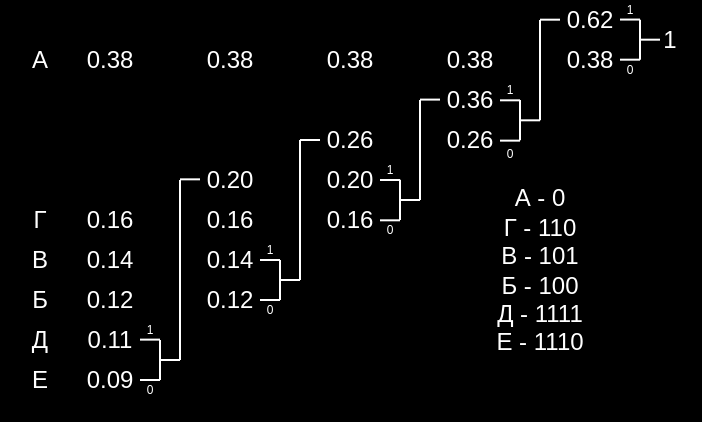 <mxfile version="22.1.21" type="github">
  <diagram name="Страница — 1" id="UMc9s0K7rTMZQ858Gk6u">
    <mxGraphModel dx="404" dy="210" grid="0" gridSize="10" guides="1" tooltips="1" connect="1" arrows="1" fold="1" page="1" pageScale="1" pageWidth="4000" pageHeight="4000" background="#000000" math="0" shadow="0">
      <root>
        <mxCell id="0" />
        <mxCell id="1" parent="0" />
        <mxCell id="ulfFPQIWl4YOHW4_dTjG-2" value="А" style="text;html=1;strokeColor=none;fillColor=none;align=center;verticalAlign=middle;whiteSpace=wrap;rounded=0;fontColor=#FFFFFF;" vertex="1" parent="1">
          <mxGeometry x="40" y="10" width="40" height="40" as="geometry" />
        </mxCell>
        <mxCell id="ulfFPQIWl4YOHW4_dTjG-3" value="Г" style="text;html=1;strokeColor=none;fillColor=none;align=center;verticalAlign=middle;whiteSpace=wrap;rounded=0;fontColor=#FFFFFF;" vertex="1" parent="1">
          <mxGeometry x="40" y="90" width="40" height="40" as="geometry" />
        </mxCell>
        <mxCell id="ulfFPQIWl4YOHW4_dTjG-4" value="В" style="text;html=1;strokeColor=none;fillColor=none;align=center;verticalAlign=middle;whiteSpace=wrap;rounded=0;fontColor=#FFFFFF;" vertex="1" parent="1">
          <mxGeometry x="40" y="110" width="40" height="40" as="geometry" />
        </mxCell>
        <mxCell id="ulfFPQIWl4YOHW4_dTjG-5" value="Б" style="text;html=1;strokeColor=none;fillColor=none;align=center;verticalAlign=middle;whiteSpace=wrap;rounded=0;fontColor=#FFFFFF;" vertex="1" parent="1">
          <mxGeometry x="40" y="130" width="40" height="40" as="geometry" />
        </mxCell>
        <mxCell id="ulfFPQIWl4YOHW4_dTjG-6" value="Д" style="text;html=1;strokeColor=none;fillColor=none;align=center;verticalAlign=middle;whiteSpace=wrap;rounded=0;fontColor=#FFFFFF;" vertex="1" parent="1">
          <mxGeometry x="40" y="150" width="40" height="40" as="geometry" />
        </mxCell>
        <mxCell id="ulfFPQIWl4YOHW4_dTjG-7" value="Е" style="text;html=1;strokeColor=none;fillColor=none;align=center;verticalAlign=middle;whiteSpace=wrap;rounded=0;fontColor=#FFFFFF;" vertex="1" parent="1">
          <mxGeometry x="40" y="170" width="40" height="40" as="geometry" />
        </mxCell>
        <mxCell id="ulfFPQIWl4YOHW4_dTjG-8" value="0.38" style="text;html=1;strokeColor=none;fillColor=none;align=center;verticalAlign=middle;whiteSpace=wrap;rounded=0;fontColor=#FFFFFF;" vertex="1" parent="1">
          <mxGeometry x="80" y="10" width="30" height="40" as="geometry" />
        </mxCell>
        <mxCell id="ulfFPQIWl4YOHW4_dTjG-9" value="0.16" style="text;html=1;strokeColor=none;fillColor=none;align=center;verticalAlign=middle;whiteSpace=wrap;rounded=0;fontColor=#FFFFFF;" vertex="1" parent="1">
          <mxGeometry x="80" y="90" width="30" height="40" as="geometry" />
        </mxCell>
        <mxCell id="ulfFPQIWl4YOHW4_dTjG-10" value="0.14" style="text;html=1;strokeColor=none;fillColor=none;align=center;verticalAlign=middle;whiteSpace=wrap;rounded=0;fontColor=#FFFFFF;" vertex="1" parent="1">
          <mxGeometry x="80" y="110" width="30" height="40" as="geometry" />
        </mxCell>
        <mxCell id="ulfFPQIWl4YOHW4_dTjG-11" value="0.12" style="text;html=1;strokeColor=none;fillColor=none;align=center;verticalAlign=middle;whiteSpace=wrap;rounded=0;fontColor=#FFFFFF;" vertex="1" parent="1">
          <mxGeometry x="80" y="130" width="30" height="40" as="geometry" />
        </mxCell>
        <mxCell id="ulfFPQIWl4YOHW4_dTjG-12" value="0.11" style="text;html=1;strokeColor=none;fillColor=none;align=center;verticalAlign=middle;whiteSpace=wrap;rounded=0;fontColor=#FFFFFF;" vertex="1" parent="1">
          <mxGeometry x="80" y="150" width="30" height="40" as="geometry" />
        </mxCell>
        <mxCell id="ulfFPQIWl4YOHW4_dTjG-13" value="0.09" style="text;html=1;strokeColor=none;fillColor=none;align=center;verticalAlign=middle;whiteSpace=wrap;rounded=0;fontColor=#FFFFFF;" vertex="1" parent="1">
          <mxGeometry x="80" y="170" width="30" height="40" as="geometry" />
        </mxCell>
        <mxCell id="ulfFPQIWl4YOHW4_dTjG-14" value="" style="endArrow=none;html=1;rounded=0;fontColor=#FFFFFF;strokeColor=#FFFFFF;" edge="1" parent="1">
          <mxGeometry width="50" height="50" relative="1" as="geometry">
            <mxPoint x="120" y="190" as="sourcePoint" />
            <mxPoint x="120" y="170" as="targetPoint" />
          </mxGeometry>
        </mxCell>
        <mxCell id="ulfFPQIWl4YOHW4_dTjG-15" value="" style="endArrow=none;html=1;rounded=0;fontColor=#FFFFFF;strokeColor=#FFFFFF;" edge="1" parent="1">
          <mxGeometry width="50" height="50" relative="1" as="geometry">
            <mxPoint x="110" y="169.81" as="sourcePoint" />
            <mxPoint x="120" y="169.81" as="targetPoint" />
          </mxGeometry>
        </mxCell>
        <mxCell id="ulfFPQIWl4YOHW4_dTjG-16" value="" style="endArrow=none;html=1;rounded=0;fontColor=#FFFFFF;strokeColor=#FFFFFF;" edge="1" parent="1">
          <mxGeometry width="50" height="50" relative="1" as="geometry">
            <mxPoint x="110" y="190" as="sourcePoint" />
            <mxPoint x="120" y="190" as="targetPoint" />
          </mxGeometry>
        </mxCell>
        <mxCell id="ulfFPQIWl4YOHW4_dTjG-17" value="" style="endArrow=none;html=1;rounded=0;fontColor=#FFFFFF;strokeColor=#FFFFFF;" edge="1" parent="1">
          <mxGeometry width="50" height="50" relative="1" as="geometry">
            <mxPoint x="120" y="180" as="sourcePoint" />
            <mxPoint x="130" y="180" as="targetPoint" />
          </mxGeometry>
        </mxCell>
        <mxCell id="ulfFPQIWl4YOHW4_dTjG-18" value="" style="endArrow=none;html=1;rounded=0;fontColor=#FFFFFF;strokeColor=#FFFFFF;" edge="1" parent="1">
          <mxGeometry width="50" height="50" relative="1" as="geometry">
            <mxPoint x="130" y="180" as="sourcePoint" />
            <mxPoint x="130" y="90" as="targetPoint" />
          </mxGeometry>
        </mxCell>
        <mxCell id="ulfFPQIWl4YOHW4_dTjG-19" value="" style="endArrow=none;html=1;rounded=0;fontColor=#FFFFFF;strokeColor=#FFFFFF;" edge="1" parent="1">
          <mxGeometry width="50" height="50" relative="1" as="geometry">
            <mxPoint x="130" y="89.67" as="sourcePoint" />
            <mxPoint x="140" y="89.67" as="targetPoint" />
          </mxGeometry>
        </mxCell>
        <mxCell id="ulfFPQIWl4YOHW4_dTjG-20" value="0.20" style="text;html=1;strokeColor=none;fillColor=none;align=center;verticalAlign=middle;whiteSpace=wrap;rounded=0;fontColor=#FFFFFF;" vertex="1" parent="1">
          <mxGeometry x="140" y="80" width="30" height="20" as="geometry" />
        </mxCell>
        <mxCell id="ulfFPQIWl4YOHW4_dTjG-21" value="0.38" style="text;html=1;strokeColor=none;fillColor=none;align=center;verticalAlign=middle;whiteSpace=wrap;rounded=0;fontColor=#FFFFFF;" vertex="1" parent="1">
          <mxGeometry x="140" y="20" width="30" height="20" as="geometry" />
        </mxCell>
        <mxCell id="ulfFPQIWl4YOHW4_dTjG-22" value="0.16" style="text;html=1;strokeColor=none;fillColor=none;align=center;verticalAlign=middle;whiteSpace=wrap;rounded=0;fontColor=#FFFFFF;" vertex="1" parent="1">
          <mxGeometry x="140" y="100" width="30" height="20" as="geometry" />
        </mxCell>
        <mxCell id="ulfFPQIWl4YOHW4_dTjG-23" value="0.14" style="text;html=1;strokeColor=none;fillColor=none;align=center;verticalAlign=middle;whiteSpace=wrap;rounded=0;fontColor=#FFFFFF;" vertex="1" parent="1">
          <mxGeometry x="140" y="120" width="30" height="20" as="geometry" />
        </mxCell>
        <mxCell id="ulfFPQIWl4YOHW4_dTjG-24" value="0.12" style="text;html=1;strokeColor=none;fillColor=none;align=center;verticalAlign=middle;whiteSpace=wrap;rounded=0;fontColor=#FFFFFF;" vertex="1" parent="1">
          <mxGeometry x="140" y="140" width="30" height="20" as="geometry" />
        </mxCell>
        <mxCell id="ulfFPQIWl4YOHW4_dTjG-25" value="" style="endArrow=none;html=1;rounded=0;fontColor=#FFFFFF;strokeColor=#FFFFFF;" edge="1" parent="1">
          <mxGeometry width="50" height="50" relative="1" as="geometry">
            <mxPoint x="180" y="150" as="sourcePoint" />
            <mxPoint x="180" y="130" as="targetPoint" />
          </mxGeometry>
        </mxCell>
        <mxCell id="ulfFPQIWl4YOHW4_dTjG-26" value="" style="endArrow=none;html=1;rounded=0;fontColor=#FFFFFF;strokeColor=#FFFFFF;" edge="1" parent="1">
          <mxGeometry width="50" height="50" relative="1" as="geometry">
            <mxPoint x="170" y="130" as="sourcePoint" />
            <mxPoint x="180" y="130" as="targetPoint" />
          </mxGeometry>
        </mxCell>
        <mxCell id="ulfFPQIWl4YOHW4_dTjG-27" value="" style="endArrow=none;html=1;rounded=0;fontColor=#FFFFFF;strokeColor=#FFFFFF;" edge="1" parent="1">
          <mxGeometry width="50" height="50" relative="1" as="geometry">
            <mxPoint x="170" y="150" as="sourcePoint" />
            <mxPoint x="180" y="150" as="targetPoint" />
          </mxGeometry>
        </mxCell>
        <mxCell id="ulfFPQIWl4YOHW4_dTjG-28" value="" style="endArrow=none;html=1;rounded=0;fontColor=#FFFFFF;strokeColor=#FFFFFF;" edge="1" parent="1">
          <mxGeometry width="50" height="50" relative="1" as="geometry">
            <mxPoint x="180" y="140" as="sourcePoint" />
            <mxPoint x="190" y="140" as="targetPoint" />
          </mxGeometry>
        </mxCell>
        <mxCell id="ulfFPQIWl4YOHW4_dTjG-29" value="" style="endArrow=none;html=1;rounded=0;fontColor=#FFFFFF;strokeColor=#FFFFFF;" edge="1" parent="1">
          <mxGeometry width="50" height="50" relative="1" as="geometry">
            <mxPoint x="190" y="140" as="sourcePoint" />
            <mxPoint x="190" y="70" as="targetPoint" />
          </mxGeometry>
        </mxCell>
        <mxCell id="ulfFPQIWl4YOHW4_dTjG-30" value="0.16" style="text;html=1;strokeColor=none;fillColor=none;align=center;verticalAlign=middle;whiteSpace=wrap;rounded=0;fontColor=#FFFFFF;" vertex="1" parent="1">
          <mxGeometry x="200" y="100" width="30" height="20" as="geometry" />
        </mxCell>
        <mxCell id="ulfFPQIWl4YOHW4_dTjG-31" value="" style="endArrow=none;html=1;rounded=0;fontColor=#FFFFFF;strokeColor=#FFFFFF;" edge="1" parent="1">
          <mxGeometry width="50" height="50" relative="1" as="geometry">
            <mxPoint x="190" y="70" as="sourcePoint" />
            <mxPoint x="200" y="70" as="targetPoint" />
          </mxGeometry>
        </mxCell>
        <mxCell id="ulfFPQIWl4YOHW4_dTjG-32" value="0.20" style="text;html=1;strokeColor=none;fillColor=none;align=center;verticalAlign=middle;whiteSpace=wrap;rounded=0;fontColor=#FFFFFF;" vertex="1" parent="1">
          <mxGeometry x="200" y="80" width="30" height="20" as="geometry" />
        </mxCell>
        <mxCell id="ulfFPQIWl4YOHW4_dTjG-33" value="0.26" style="text;html=1;strokeColor=none;fillColor=none;align=center;verticalAlign=middle;whiteSpace=wrap;rounded=0;fontColor=#FFFFFF;" vertex="1" parent="1">
          <mxGeometry x="200" y="60" width="30" height="20" as="geometry" />
        </mxCell>
        <mxCell id="ulfFPQIWl4YOHW4_dTjG-34" value="0.38" style="text;html=1;strokeColor=none;fillColor=none;align=center;verticalAlign=middle;whiteSpace=wrap;rounded=0;fontColor=#FFFFFF;" vertex="1" parent="1">
          <mxGeometry x="200" y="20" width="30" height="20" as="geometry" />
        </mxCell>
        <mxCell id="ulfFPQIWl4YOHW4_dTjG-35" value="0.38" style="text;html=1;strokeColor=none;fillColor=none;align=center;verticalAlign=middle;whiteSpace=wrap;rounded=0;fontColor=#FFFFFF;" vertex="1" parent="1">
          <mxGeometry x="260" y="20" width="30" height="20" as="geometry" />
        </mxCell>
        <mxCell id="ulfFPQIWl4YOHW4_dTjG-36" value="" style="endArrow=none;html=1;rounded=0;fontColor=#FFFFFF;strokeColor=#FFFFFF;" edge="1" parent="1">
          <mxGeometry width="50" height="50" relative="1" as="geometry">
            <mxPoint x="240" y="110" as="sourcePoint" />
            <mxPoint x="240" y="89.9" as="targetPoint" />
          </mxGeometry>
        </mxCell>
        <mxCell id="ulfFPQIWl4YOHW4_dTjG-37" value="" style="endArrow=none;html=1;rounded=0;fontColor=#FFFFFF;strokeColor=#FFFFFF;" edge="1" parent="1">
          <mxGeometry width="50" height="50" relative="1" as="geometry">
            <mxPoint x="290" y="50.16" as="sourcePoint" />
            <mxPoint x="300" y="50.16" as="targetPoint" />
          </mxGeometry>
        </mxCell>
        <mxCell id="ulfFPQIWl4YOHW4_dTjG-38" value="" style="endArrow=none;html=1;rounded=0;fontColor=#FFFFFF;strokeColor=#FFFFFF;" edge="1" parent="1">
          <mxGeometry width="50" height="50" relative="1" as="geometry">
            <mxPoint x="290" y="70.32" as="sourcePoint" />
            <mxPoint x="300" y="70.32" as="targetPoint" />
          </mxGeometry>
        </mxCell>
        <mxCell id="ulfFPQIWl4YOHW4_dTjG-39" value="" style="endArrow=none;html=1;rounded=0;fontColor=#FFFFFF;strokeColor=#FFFFFF;" edge="1" parent="1">
          <mxGeometry width="50" height="50" relative="1" as="geometry">
            <mxPoint x="240" y="100" as="sourcePoint" />
            <mxPoint x="250" y="100" as="targetPoint" />
          </mxGeometry>
        </mxCell>
        <mxCell id="ulfFPQIWl4YOHW4_dTjG-40" value="" style="endArrow=none;html=1;rounded=0;fontColor=#FFFFFF;strokeColor=#FFFFFF;" edge="1" parent="1">
          <mxGeometry width="50" height="50" relative="1" as="geometry">
            <mxPoint x="250" y="100" as="sourcePoint" />
            <mxPoint x="250" y="50" as="targetPoint" />
          </mxGeometry>
        </mxCell>
        <mxCell id="ulfFPQIWl4YOHW4_dTjG-41" value="0.36" style="text;html=1;strokeColor=none;fillColor=none;align=center;verticalAlign=middle;whiteSpace=wrap;rounded=0;fontColor=#FFFFFF;" vertex="1" parent="1">
          <mxGeometry x="260" y="40" width="30" height="20" as="geometry" />
        </mxCell>
        <mxCell id="ulfFPQIWl4YOHW4_dTjG-42" value="" style="endArrow=none;html=1;rounded=0;fontColor=#FFFFFF;strokeColor=#FFFFFF;" edge="1" parent="1">
          <mxGeometry width="50" height="50" relative="1" as="geometry">
            <mxPoint x="250" y="49.8" as="sourcePoint" />
            <mxPoint x="260" y="49.8" as="targetPoint" />
          </mxGeometry>
        </mxCell>
        <mxCell id="ulfFPQIWl4YOHW4_dTjG-43" value="0.26" style="text;html=1;strokeColor=none;fillColor=none;align=center;verticalAlign=middle;whiteSpace=wrap;rounded=0;fontColor=#FFFFFF;" vertex="1" parent="1">
          <mxGeometry x="260" y="60" width="30" height="20" as="geometry" />
        </mxCell>
        <mxCell id="ulfFPQIWl4YOHW4_dTjG-44" value="" style="endArrow=none;html=1;rounded=0;fontColor=#FFFFFF;strokeColor=#FFFFFF;" edge="1" parent="1">
          <mxGeometry width="50" height="50" relative="1" as="geometry">
            <mxPoint x="300" y="70.16" as="sourcePoint" />
            <mxPoint x="300" y="50.06" as="targetPoint" />
          </mxGeometry>
        </mxCell>
        <mxCell id="ulfFPQIWl4YOHW4_dTjG-45" value="" style="endArrow=none;html=1;rounded=0;fontColor=#FFFFFF;strokeColor=#FFFFFF;" edge="1" parent="1">
          <mxGeometry width="50" height="50" relative="1" as="geometry">
            <mxPoint x="300" y="60.16" as="sourcePoint" />
            <mxPoint x="310" y="60.16" as="targetPoint" />
          </mxGeometry>
        </mxCell>
        <mxCell id="ulfFPQIWl4YOHW4_dTjG-46" value="" style="endArrow=none;html=1;rounded=0;fontColor=#FFFFFF;strokeColor=#FFFFFF;" edge="1" parent="1">
          <mxGeometry width="50" height="50" relative="1" as="geometry">
            <mxPoint x="310" y="60.16" as="sourcePoint" />
            <mxPoint x="310" y="10" as="targetPoint" />
          </mxGeometry>
        </mxCell>
        <mxCell id="ulfFPQIWl4YOHW4_dTjG-47" value="" style="endArrow=none;html=1;rounded=0;fontColor=#FFFFFF;strokeColor=#FFFFFF;" edge="1" parent="1">
          <mxGeometry width="50" height="50" relative="1" as="geometry">
            <mxPoint x="310" y="9.84" as="sourcePoint" />
            <mxPoint x="320" y="9.84" as="targetPoint" />
          </mxGeometry>
        </mxCell>
        <mxCell id="ulfFPQIWl4YOHW4_dTjG-48" value="0.62" style="text;html=1;strokeColor=none;fillColor=none;align=center;verticalAlign=middle;whiteSpace=wrap;rounded=0;fontColor=#FFFFFF;" vertex="1" parent="1">
          <mxGeometry x="320" width="30" height="20" as="geometry" />
        </mxCell>
        <mxCell id="ulfFPQIWl4YOHW4_dTjG-50" value="0.38" style="text;html=1;strokeColor=none;fillColor=none;align=center;verticalAlign=middle;whiteSpace=wrap;rounded=0;fontColor=#FFFFFF;" vertex="1" parent="1">
          <mxGeometry x="320" y="20" width="30" height="20" as="geometry" />
        </mxCell>
        <mxCell id="ulfFPQIWl4YOHW4_dTjG-51" value="" style="endArrow=none;html=1;rounded=0;fontColor=#FFFFFF;strokeColor=#FFFFFF;" edge="1" parent="1">
          <mxGeometry width="50" height="50" relative="1" as="geometry">
            <mxPoint x="350" y="9.78" as="sourcePoint" />
            <mxPoint x="360" y="9.78" as="targetPoint" />
          </mxGeometry>
        </mxCell>
        <mxCell id="ulfFPQIWl4YOHW4_dTjG-52" value="" style="endArrow=none;html=1;rounded=0;fontColor=#FFFFFF;strokeColor=#FFFFFF;" edge="1" parent="1">
          <mxGeometry width="50" height="50" relative="1" as="geometry">
            <mxPoint x="350" y="29.84" as="sourcePoint" />
            <mxPoint x="360" y="29.84" as="targetPoint" />
          </mxGeometry>
        </mxCell>
        <mxCell id="ulfFPQIWl4YOHW4_dTjG-53" value="" style="endArrow=none;html=1;rounded=0;fontColor=#FFFFFF;strokeColor=#FFFFFF;" edge="1" parent="1">
          <mxGeometry width="50" height="50" relative="1" as="geometry">
            <mxPoint x="360" y="29.84" as="sourcePoint" />
            <mxPoint x="360" y="9.84" as="targetPoint" />
          </mxGeometry>
        </mxCell>
        <mxCell id="ulfFPQIWl4YOHW4_dTjG-54" value="" style="endArrow=none;html=1;rounded=0;fontColor=#FFFFFF;strokeColor=#FFFFFF;" edge="1" parent="1">
          <mxGeometry width="50" height="50" relative="1" as="geometry">
            <mxPoint x="360" y="19.84" as="sourcePoint" />
            <mxPoint x="370" y="19.84" as="targetPoint" />
          </mxGeometry>
        </mxCell>
        <mxCell id="ulfFPQIWl4YOHW4_dTjG-57" value="1" style="text;html=1;strokeColor=none;fillColor=none;align=center;verticalAlign=middle;whiteSpace=wrap;rounded=0;fontColor=#FFFFFF;" vertex="1" parent="1">
          <mxGeometry x="360" y="10" width="30" height="20" as="geometry" />
        </mxCell>
        <mxCell id="ulfFPQIWl4YOHW4_dTjG-58" value="" style="endArrow=none;html=1;rounded=0;fontColor=#FFFFFF;strokeColor=#FFFFFF;" edge="1" parent="1">
          <mxGeometry width="50" height="50" relative="1" as="geometry">
            <mxPoint x="230" y="90" as="sourcePoint" />
            <mxPoint x="240" y="90" as="targetPoint" />
          </mxGeometry>
        </mxCell>
        <mxCell id="ulfFPQIWl4YOHW4_dTjG-59" value="" style="endArrow=none;html=1;rounded=0;fontColor=#FFFFFF;strokeColor=#FFFFFF;" edge="1" parent="1">
          <mxGeometry width="50" height="50" relative="1" as="geometry">
            <mxPoint x="230" y="110.16" as="sourcePoint" />
            <mxPoint x="240" y="110.16" as="targetPoint" />
          </mxGeometry>
        </mxCell>
        <mxCell id="ulfFPQIWl4YOHW4_dTjG-60" value="0" style="text;html=1;strokeColor=none;fillColor=none;align=center;verticalAlign=middle;whiteSpace=wrap;rounded=0;fontSize=6;fontColor=#FFFFFF;" vertex="1" parent="1">
          <mxGeometry x="110" y="190" width="10" height="10" as="geometry" />
        </mxCell>
        <mxCell id="ulfFPQIWl4YOHW4_dTjG-61" value="1" style="text;html=1;strokeColor=none;fillColor=none;align=center;verticalAlign=middle;whiteSpace=wrap;rounded=0;fontSize=6;fontColor=#FFFFFF;" vertex="1" parent="1">
          <mxGeometry x="110" y="160" width="10" height="10" as="geometry" />
        </mxCell>
        <mxCell id="ulfFPQIWl4YOHW4_dTjG-62" value="1" style="text;html=1;strokeColor=none;fillColor=none;align=center;verticalAlign=middle;whiteSpace=wrap;rounded=0;fontSize=6;fontColor=#FFFFFF;" vertex="1" parent="1">
          <mxGeometry x="170" y="120" width="10" height="10" as="geometry" />
        </mxCell>
        <mxCell id="ulfFPQIWl4YOHW4_dTjG-63" value="0" style="text;html=1;strokeColor=none;fillColor=none;align=center;verticalAlign=middle;whiteSpace=wrap;rounded=0;fontSize=6;fontColor=#FFFFFF;" vertex="1" parent="1">
          <mxGeometry x="170" y="150" width="10" height="10" as="geometry" />
        </mxCell>
        <mxCell id="ulfFPQIWl4YOHW4_dTjG-64" value="1" style="text;html=1;strokeColor=none;fillColor=none;align=center;verticalAlign=middle;whiteSpace=wrap;rounded=0;fontSize=6;fontColor=#FFFFFF;" vertex="1" parent="1">
          <mxGeometry x="230" y="80" width="10" height="10" as="geometry" />
        </mxCell>
        <mxCell id="ulfFPQIWl4YOHW4_dTjG-65" value="0" style="text;html=1;strokeColor=none;fillColor=none;align=center;verticalAlign=middle;whiteSpace=wrap;rounded=0;fontSize=6;fontColor=#FFFFFF;" vertex="1" parent="1">
          <mxGeometry x="230" y="110" width="10" height="10" as="geometry" />
        </mxCell>
        <mxCell id="ulfFPQIWl4YOHW4_dTjG-66" value="1" style="text;html=1;strokeColor=none;fillColor=none;align=center;verticalAlign=middle;whiteSpace=wrap;rounded=0;fontSize=6;fontColor=#FFFFFF;" vertex="1" parent="1">
          <mxGeometry x="290" y="40" width="10" height="10" as="geometry" />
        </mxCell>
        <mxCell id="ulfFPQIWl4YOHW4_dTjG-67" value="0" style="text;html=1;strokeColor=none;fillColor=none;align=center;verticalAlign=middle;whiteSpace=wrap;rounded=0;fontSize=6;fontColor=#FFFFFF;" vertex="1" parent="1">
          <mxGeometry x="290" y="72" width="10" height="10" as="geometry" />
        </mxCell>
        <mxCell id="ulfFPQIWl4YOHW4_dTjG-68" value="1" style="text;html=1;strokeColor=none;fillColor=none;align=center;verticalAlign=middle;whiteSpace=wrap;rounded=0;fontSize=6;fontColor=#FFFFFF;" vertex="1" parent="1">
          <mxGeometry x="350" width="10" height="10" as="geometry" />
        </mxCell>
        <mxCell id="ulfFPQIWl4YOHW4_dTjG-70" value="0" style="text;html=1;strokeColor=none;fillColor=none;align=center;verticalAlign=middle;whiteSpace=wrap;rounded=0;fontSize=6;fontColor=#FFFFFF;" vertex="1" parent="1">
          <mxGeometry x="350" y="30" width="10" height="10" as="geometry" />
        </mxCell>
        <mxCell id="ulfFPQIWl4YOHW4_dTjG-71" value="А - 0&lt;br&gt;Г - 110&lt;br&gt;В - 101&lt;br&gt;Б - 100&lt;br&gt;Д - 1111&lt;br&gt;Е - 1110" style="text;html=1;strokeColor=none;fillColor=none;align=center;verticalAlign=middle;whiteSpace=wrap;rounded=0;fontColor=#FFFFFF;" vertex="1" parent="1">
          <mxGeometry x="280" y="90" width="60" height="90" as="geometry" />
        </mxCell>
      </root>
    </mxGraphModel>
  </diagram>
</mxfile>
